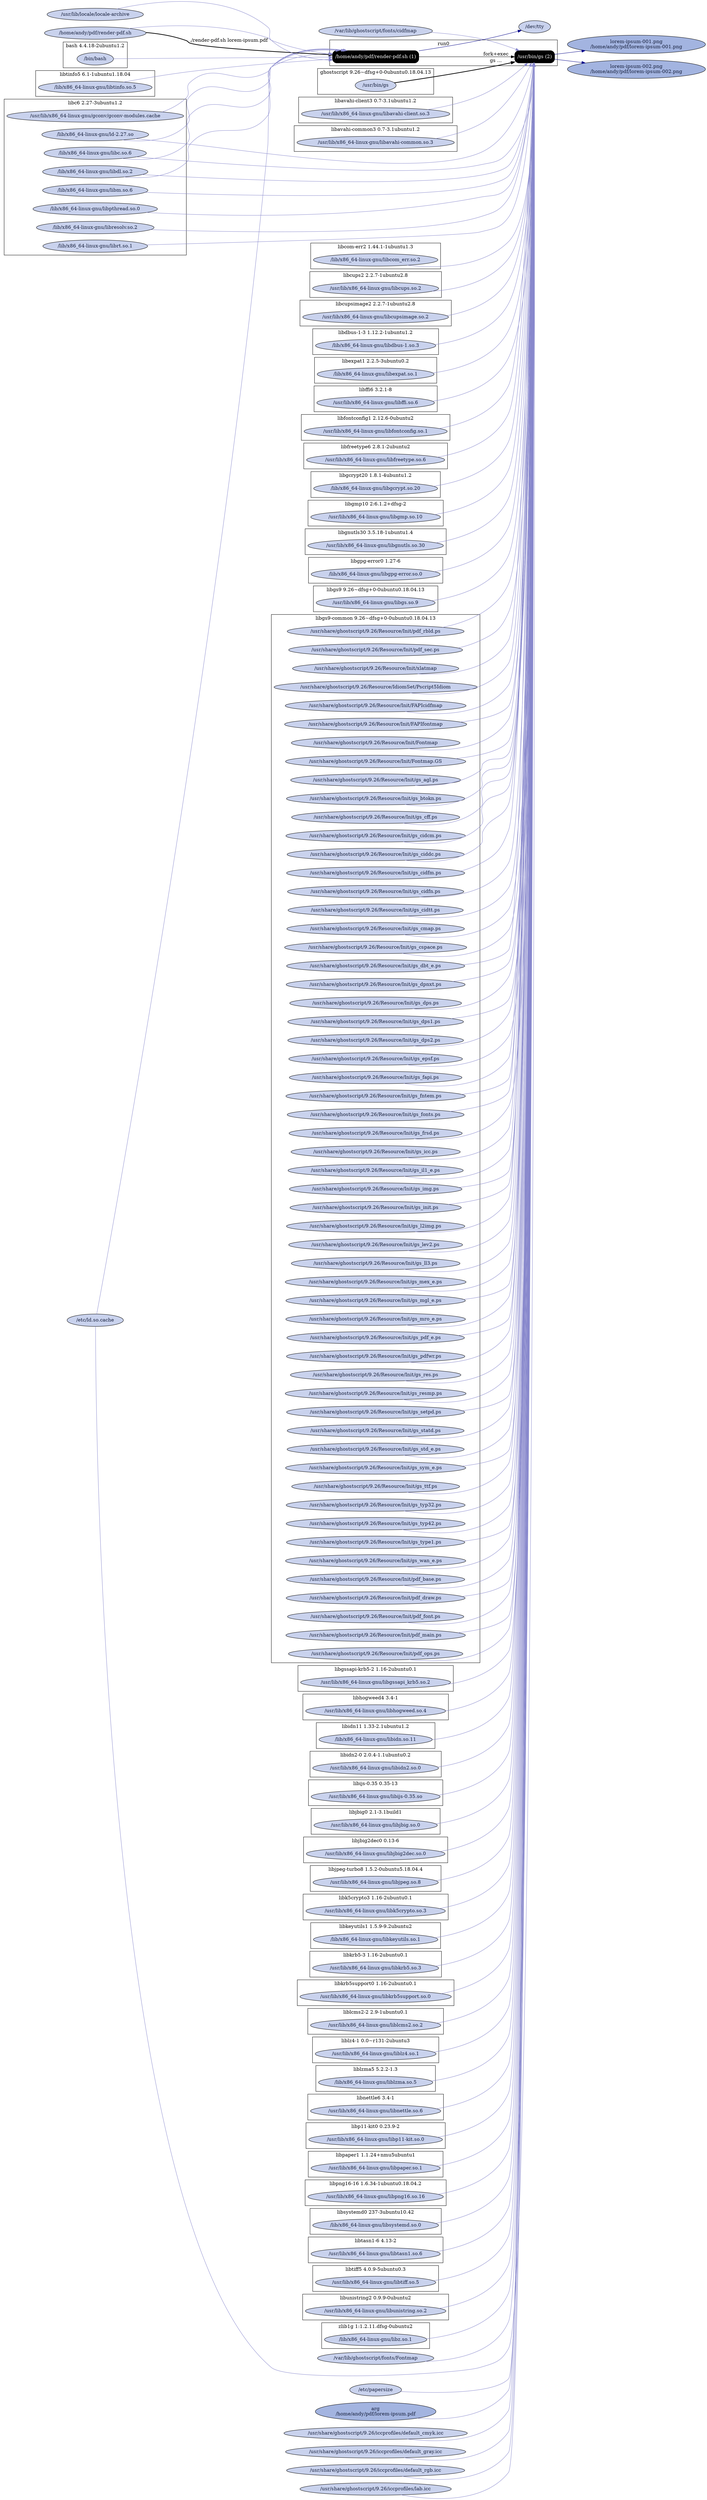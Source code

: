 digraph G {
    rankdir=LR;

    /* programs */
    node [shape=box fontcolor=white fillcolor=black style="filled,rounded"];
    subgraph cluster_run0 {
        label="run0";
        prog0 [label="/home/andy/pdf/render-pdf.sh (1)"];
        prog1 [label="/usr/bin/gs (2)"];
        prog0 -> prog1 [label="fork+exec"];
    }

    node [shape=ellipse fontcolor="#131C39" fillcolor="#C9D2ED"];

    /* system packages */
    subgraph cluster_pkg0 {
        label="bash 4.4.18-2ubuntu1.2";
        "/bin/bash";
    }
    subgraph cluster_pkg1 {
        label="ghostscript 9.26~dfsg+0-0ubuntu0.18.04.13";
        "/usr/bin/gs";
    }
    subgraph cluster_pkg2 {
        label="libavahi-client3 0.7-3.1ubuntu1.2";
        "/usr/lib/x86_64-linux-gnu/libavahi-client.so.3";
    }
    subgraph cluster_pkg3 {
        label="libavahi-common3 0.7-3.1ubuntu1.2";
        "/usr/lib/x86_64-linux-gnu/libavahi-common.so.3";
    }
    subgraph cluster_pkg4 {
        label="libc6 2.27-3ubuntu1.2";
        "/lib/x86_64-linux-gnu/ld-2.27.so";
        "/lib/x86_64-linux-gnu/libc.so.6";
        "/lib/x86_64-linux-gnu/libdl.so.2";
        "/lib/x86_64-linux-gnu/libm.so.6";
        "/lib/x86_64-linux-gnu/libpthread.so.0";
        "/lib/x86_64-linux-gnu/libresolv.so.2";
        "/lib/x86_64-linux-gnu/librt.so.1";
        "/usr/lib/x86_64-linux-gnu/gconv/gconv-modules.cache";
    }
    subgraph cluster_pkg5 {
        label="libcom-err2 1.44.1-1ubuntu1.3";
        "/lib/x86_64-linux-gnu/libcom_err.so.2";
    }
    subgraph cluster_pkg6 {
        label="libcups2 2.2.7-1ubuntu2.8";
        "/usr/lib/x86_64-linux-gnu/libcups.so.2";
    }
    subgraph cluster_pkg7 {
        label="libcupsimage2 2.2.7-1ubuntu2.8";
        "/usr/lib/x86_64-linux-gnu/libcupsimage.so.2";
    }
    subgraph cluster_pkg8 {
        label="libdbus-1-3 1.12.2-1ubuntu1.2";
        "/lib/x86_64-linux-gnu/libdbus-1.so.3";
    }
    subgraph cluster_pkg9 {
        label="libexpat1 2.2.5-3ubuntu0.2";
        "/lib/x86_64-linux-gnu/libexpat.so.1";
    }
    subgraph cluster_pkg10 {
        label="libffi6 3.2.1-8";
        "/usr/lib/x86_64-linux-gnu/libffi.so.6";
    }
    subgraph cluster_pkg11 {
        label="libfontconfig1 2.12.6-0ubuntu2";
        "/usr/lib/x86_64-linux-gnu/libfontconfig.so.1";
    }
    subgraph cluster_pkg12 {
        label="libfreetype6 2.8.1-2ubuntu2";
        "/usr/lib/x86_64-linux-gnu/libfreetype.so.6";
    }
    subgraph cluster_pkg13 {
        label="libgcrypt20 1.8.1-4ubuntu1.2";
        "/lib/x86_64-linux-gnu/libgcrypt.so.20";
    }
    subgraph cluster_pkg14 {
        label="libgmp10 2:6.1.2+dfsg-2";
        "/usr/lib/x86_64-linux-gnu/libgmp.so.10";
    }
    subgraph cluster_pkg15 {
        label="libgnutls30 3.5.18-1ubuntu1.4";
        "/usr/lib/x86_64-linux-gnu/libgnutls.so.30";
    }
    subgraph cluster_pkg16 {
        label="libgpg-error0 1.27-6";
        "/lib/x86_64-linux-gnu/libgpg-error.so.0";
    }
    subgraph cluster_pkg17 {
        label="libgs9 9.26~dfsg+0-0ubuntu0.18.04.13";
        "/usr/lib/x86_64-linux-gnu/libgs.so.9";
    }
    subgraph cluster_pkg18 {
        label="libgs9-common 9.26~dfsg+0-0ubuntu0.18.04.13";
        "/usr/share/ghostscript/9.26/Resource/IdiomSet/Pscript5Idiom";
        "/usr/share/ghostscript/9.26/Resource/Init/FAPIcidfmap";
        "/usr/share/ghostscript/9.26/Resource/Init/FAPIfontmap";
        "/usr/share/ghostscript/9.26/Resource/Init/Fontmap";
        "/usr/share/ghostscript/9.26/Resource/Init/Fontmap.GS";
        "/usr/share/ghostscript/9.26/Resource/Init/gs_agl.ps";
        "/usr/share/ghostscript/9.26/Resource/Init/gs_btokn.ps";
        "/usr/share/ghostscript/9.26/Resource/Init/gs_cff.ps";
        "/usr/share/ghostscript/9.26/Resource/Init/gs_cidcm.ps";
        "/usr/share/ghostscript/9.26/Resource/Init/gs_ciddc.ps";
        "/usr/share/ghostscript/9.26/Resource/Init/gs_cidfm.ps";
        "/usr/share/ghostscript/9.26/Resource/Init/gs_cidfn.ps";
        "/usr/share/ghostscript/9.26/Resource/Init/gs_cidtt.ps";
        "/usr/share/ghostscript/9.26/Resource/Init/gs_cmap.ps";
        "/usr/share/ghostscript/9.26/Resource/Init/gs_cspace.ps";
        "/usr/share/ghostscript/9.26/Resource/Init/gs_dbt_e.ps";
        "/usr/share/ghostscript/9.26/Resource/Init/gs_dpnxt.ps";
        "/usr/share/ghostscript/9.26/Resource/Init/gs_dps.ps";
        "/usr/share/ghostscript/9.26/Resource/Init/gs_dps1.ps";
        "/usr/share/ghostscript/9.26/Resource/Init/gs_dps2.ps";
        "/usr/share/ghostscript/9.26/Resource/Init/gs_epsf.ps";
        "/usr/share/ghostscript/9.26/Resource/Init/gs_fapi.ps";
        "/usr/share/ghostscript/9.26/Resource/Init/gs_fntem.ps";
        "/usr/share/ghostscript/9.26/Resource/Init/gs_fonts.ps";
        "/usr/share/ghostscript/9.26/Resource/Init/gs_frsd.ps";
        "/usr/share/ghostscript/9.26/Resource/Init/gs_icc.ps";
        "/usr/share/ghostscript/9.26/Resource/Init/gs_il1_e.ps";
        "/usr/share/ghostscript/9.26/Resource/Init/gs_img.ps";
        "/usr/share/ghostscript/9.26/Resource/Init/gs_init.ps";
        "/usr/share/ghostscript/9.26/Resource/Init/gs_l2img.ps";
        "/usr/share/ghostscript/9.26/Resource/Init/gs_lev2.ps";
        "/usr/share/ghostscript/9.26/Resource/Init/gs_ll3.ps";
        "/usr/share/ghostscript/9.26/Resource/Init/gs_mex_e.ps";
        "/usr/share/ghostscript/9.26/Resource/Init/gs_mgl_e.ps";
        "/usr/share/ghostscript/9.26/Resource/Init/gs_mro_e.ps";
        "/usr/share/ghostscript/9.26/Resource/Init/gs_pdf_e.ps";
        "/usr/share/ghostscript/9.26/Resource/Init/gs_pdfwr.ps";
        "/usr/share/ghostscript/9.26/Resource/Init/gs_res.ps";
        "/usr/share/ghostscript/9.26/Resource/Init/gs_resmp.ps";
        "/usr/share/ghostscript/9.26/Resource/Init/gs_setpd.ps";
        "/usr/share/ghostscript/9.26/Resource/Init/gs_statd.ps";
        "/usr/share/ghostscript/9.26/Resource/Init/gs_std_e.ps";
        "/usr/share/ghostscript/9.26/Resource/Init/gs_sym_e.ps";
        "/usr/share/ghostscript/9.26/Resource/Init/gs_ttf.ps";
        "/usr/share/ghostscript/9.26/Resource/Init/gs_typ32.ps";
        "/usr/share/ghostscript/9.26/Resource/Init/gs_typ42.ps";
        "/usr/share/ghostscript/9.26/Resource/Init/gs_type1.ps";
        "/usr/share/ghostscript/9.26/Resource/Init/gs_wan_e.ps";
        "/usr/share/ghostscript/9.26/Resource/Init/pdf_base.ps";
        "/usr/share/ghostscript/9.26/Resource/Init/pdf_draw.ps";
        "/usr/share/ghostscript/9.26/Resource/Init/pdf_font.ps";
        "/usr/share/ghostscript/9.26/Resource/Init/pdf_main.ps";
        "/usr/share/ghostscript/9.26/Resource/Init/pdf_ops.ps";
        "/usr/share/ghostscript/9.26/Resource/Init/pdf_rbld.ps";
        "/usr/share/ghostscript/9.26/Resource/Init/pdf_sec.ps";
        "/usr/share/ghostscript/9.26/Resource/Init/xlatmap";
    }
    subgraph cluster_pkg19 {
        label="libgssapi-krb5-2 1.16-2ubuntu0.1";
        "/usr/lib/x86_64-linux-gnu/libgssapi_krb5.so.2";
    }
    subgraph cluster_pkg20 {
        label="libhogweed4 3.4-1";
        "/usr/lib/x86_64-linux-gnu/libhogweed.so.4";
    }
    subgraph cluster_pkg21 {
        label="libidn11 1.33-2.1ubuntu1.2";
        "/lib/x86_64-linux-gnu/libidn.so.11";
    }
    subgraph cluster_pkg22 {
        label="libidn2-0 2.0.4-1.1ubuntu0.2";
        "/usr/lib/x86_64-linux-gnu/libidn2.so.0";
    }
    subgraph cluster_pkg23 {
        label="libijs-0.35 0.35-13";
        "/usr/lib/x86_64-linux-gnu/libijs-0.35.so";
    }
    subgraph cluster_pkg24 {
        label="libjbig0 2.1-3.1build1";
        "/usr/lib/x86_64-linux-gnu/libjbig.so.0";
    }
    subgraph cluster_pkg25 {
        label="libjbig2dec0 0.13-6";
        "/usr/lib/x86_64-linux-gnu/libjbig2dec.so.0";
    }
    subgraph cluster_pkg26 {
        label="libjpeg-turbo8 1.5.2-0ubuntu5.18.04.4";
        "/usr/lib/x86_64-linux-gnu/libjpeg.so.8";
    }
    subgraph cluster_pkg27 {
        label="libk5crypto3 1.16-2ubuntu0.1";
        "/usr/lib/x86_64-linux-gnu/libk5crypto.so.3";
    }
    subgraph cluster_pkg28 {
        label="libkeyutils1 1.5.9-9.2ubuntu2";
        "/lib/x86_64-linux-gnu/libkeyutils.so.1";
    }
    subgraph cluster_pkg29 {
        label="libkrb5-3 1.16-2ubuntu0.1";
        "/usr/lib/x86_64-linux-gnu/libkrb5.so.3";
    }
    subgraph cluster_pkg30 {
        label="libkrb5support0 1.16-2ubuntu0.1";
        "/usr/lib/x86_64-linux-gnu/libkrb5support.so.0";
    }
    subgraph cluster_pkg31 {
        label="liblcms2-2 2.9-1ubuntu0.1";
        "/usr/lib/x86_64-linux-gnu/liblcms2.so.2";
    }
    subgraph cluster_pkg32 {
        label="liblz4-1 0.0~r131-2ubuntu3";
        "/usr/lib/x86_64-linux-gnu/liblz4.so.1";
    }
    subgraph cluster_pkg33 {
        label="liblzma5 5.2.2-1.3";
        "/lib/x86_64-linux-gnu/liblzma.so.5";
    }
    subgraph cluster_pkg34 {
        label="libnettle6 3.4-1";
        "/usr/lib/x86_64-linux-gnu/libnettle.so.6";
    }
    subgraph cluster_pkg35 {
        label="libp11-kit0 0.23.9-2";
        "/usr/lib/x86_64-linux-gnu/libp11-kit.so.0";
    }
    subgraph cluster_pkg36 {
        label="libpaper1 1.1.24+nmu5ubuntu1";
        "/usr/lib/x86_64-linux-gnu/libpaper.so.1";
    }
    subgraph cluster_pkg37 {
        label="libpng16-16 1.6.34-1ubuntu0.18.04.2";
        "/usr/lib/x86_64-linux-gnu/libpng16.so.16";
    }
    subgraph cluster_pkg38 {
        label="libsystemd0 237-3ubuntu10.42";
        "/lib/x86_64-linux-gnu/libsystemd.so.0";
    }
    subgraph cluster_pkg39 {
        label="libtasn1-6 4.13-2";
        "/usr/lib/x86_64-linux-gnu/libtasn1.so.6";
    }
    subgraph cluster_pkg40 {
        label="libtiff5 4.0.9-5ubuntu0.3";
        "/usr/lib/x86_64-linux-gnu/libtiff.so.5";
    }
    subgraph cluster_pkg41 {
        label="libtinfo5 6.1-1ubuntu1.18.04";
        "/lib/x86_64-linux-gnu/libtinfo.so.5";
    }
    subgraph cluster_pkg42 {
        label="libunistring2 0.9.9-0ubuntu2";
        "/usr/lib/x86_64-linux-gnu/libunistring.so.2";
    }
    subgraph cluster_pkg43 {
        label="zlib1g 1:1.2.11.dfsg-0ubuntu2";
        "/lib/x86_64-linux-gnu/libz.so.1";
    }

    /* other files */
    "/dev/tty";
    "/etc/ld.so.cache";
    "/etc/papersize";
    "/home/andy/pdf/lorem-ipsum-001.png" [fillcolor="#A3B4E0", label="lorem-ipsum-001.png\n/home/andy/pdf/lorem-ipsum-001.png"];
    "/home/andy/pdf/lorem-ipsum-002.png" [fillcolor="#A3B4E0", label="lorem-ipsum-002.png\n/home/andy/pdf/lorem-ipsum-002.png"];
    "/home/andy/pdf/lorem-ipsum.pdf" [fillcolor="#A3B4E0", label="arg\n/home/andy/pdf/lorem-ipsum.pdf"];
    "/home/andy/pdf/render-pdf.sh";
    "/usr/lib/locale/locale-archive";
    "/usr/share/ghostscript/9.26/iccprofiles/default_cmyk.icc";
    "/usr/share/ghostscript/9.26/iccprofiles/default_gray.icc";
    "/usr/share/ghostscript/9.26/iccprofiles/default_rgb.icc";
    "/usr/share/ghostscript/9.26/iccprofiles/lab.icc";
    "/var/lib/ghostscript/fonts/Fontmap";
    "/var/lib/ghostscript/fonts/cidfmap";

    "/home/andy/pdf/render-pdf.sh" -> prog0 [style=bold, label="./render-pdf.sh lorem-ipsum.pdf"];
    "/bin/bash" -> prog0 [color="#8888CC"];
    "/lib/x86_64-linux-gnu/ld-2.27.so" -> prog0 [color="#8888CC"];
    "/etc/ld.so.cache" -> prog0 [color="#8888CC"];
    "/lib/x86_64-linux-gnu/libtinfo.so.5" -> prog0 [color="#8888CC"];
    "/lib/x86_64-linux-gnu/libdl.so.2" -> prog0 [color="#8888CC"];
    "/lib/x86_64-linux-gnu/libc.so.6" -> prog0 [color="#8888CC"];
    prog0 -> "/dev/tty" [color="#000088"];
    "/usr/lib/locale/locale-archive" -> prog0 [color="#8888CC"];
    "/usr/lib/x86_64-linux-gnu/gconv/gconv-modules.cache" -> prog0 [color="#8888CC"];
    "/home/andy/pdf/render-pdf.sh" -> prog0 [color="#8888CC"];
    "/usr/bin/gs" -> prog1 [style=bold, label="gs ..."];
    "/lib/x86_64-linux-gnu/ld-2.27.so" -> prog1 [color="#8888CC"];
    "/etc/ld.so.cache" -> prog1 [color="#8888CC"];
    "/usr/lib/x86_64-linux-gnu/libgs.so.9" -> prog1 [color="#8888CC"];
    "/lib/x86_64-linux-gnu/libc.so.6" -> prog1 [color="#8888CC"];
    "/usr/lib/x86_64-linux-gnu/libtiff.so.5" -> prog1 [color="#8888CC"];
    "/usr/lib/x86_64-linux-gnu/libcupsimage.so.2" -> prog1 [color="#8888CC"];
    "/usr/lib/x86_64-linux-gnu/libcups.so.2" -> prog1 [color="#8888CC"];
    "/usr/lib/x86_64-linux-gnu/libijs-0.35.so" -> prog1 [color="#8888CC"];
    "/usr/lib/x86_64-linux-gnu/libpng16.so.16" -> prog1 [color="#8888CC"];
    "/usr/lib/x86_64-linux-gnu/libjbig2dec.so.0" -> prog1 [color="#8888CC"];
    "/usr/lib/x86_64-linux-gnu/libjpeg.so.8" -> prog1 [color="#8888CC"];
    "/lib/x86_64-linux-gnu/libz.so.1" -> prog1 [color="#8888CC"];
    "/usr/lib/x86_64-linux-gnu/liblcms2.so.2" -> prog1 [color="#8888CC"];
    "/lib/x86_64-linux-gnu/libm.so.6" -> prog1 [color="#8888CC"];
    "/lib/x86_64-linux-gnu/libdl.so.2" -> prog1 [color="#8888CC"];
    "/lib/x86_64-linux-gnu/libidn.so.11" -> prog1 [color="#8888CC"];
    "/usr/lib/x86_64-linux-gnu/libpaper.so.1" -> prog1 [color="#8888CC"];
    "/usr/lib/x86_64-linux-gnu/libfontconfig.so.1" -> prog1 [color="#8888CC"];
    "/usr/lib/x86_64-linux-gnu/libfreetype.so.6" -> prog1 [color="#8888CC"];
    "/lib/x86_64-linux-gnu/libpthread.so.0" -> prog1 [color="#8888CC"];
    "/lib/x86_64-linux-gnu/liblzma.so.5" -> prog1 [color="#8888CC"];
    "/usr/lib/x86_64-linux-gnu/libjbig.so.0" -> prog1 [color="#8888CC"];
    "/usr/lib/x86_64-linux-gnu/libgssapi_krb5.so.2" -> prog1 [color="#8888CC"];
    "/usr/lib/x86_64-linux-gnu/libgnutls.so.30" -> prog1 [color="#8888CC"];
    "/usr/lib/x86_64-linux-gnu/libavahi-common.so.3" -> prog1 [color="#8888CC"];
    "/usr/lib/x86_64-linux-gnu/libavahi-client.so.3" -> prog1 [color="#8888CC"];
    "/lib/x86_64-linux-gnu/libexpat.so.1" -> prog1 [color="#8888CC"];
    "/usr/lib/x86_64-linux-gnu/libkrb5.so.3" -> prog1 [color="#8888CC"];
    "/usr/lib/x86_64-linux-gnu/libk5crypto.so.3" -> prog1 [color="#8888CC"];
    "/lib/x86_64-linux-gnu/libcom_err.so.2" -> prog1 [color="#8888CC"];
    "/usr/lib/x86_64-linux-gnu/libkrb5support.so.0" -> prog1 [color="#8888CC"];
    "/usr/lib/x86_64-linux-gnu/libp11-kit.so.0" -> prog1 [color="#8888CC"];
    "/usr/lib/x86_64-linux-gnu/libidn2.so.0" -> prog1 [color="#8888CC"];
    "/usr/lib/x86_64-linux-gnu/libunistring.so.2" -> prog1 [color="#8888CC"];
    "/usr/lib/x86_64-linux-gnu/libtasn1.so.6" -> prog1 [color="#8888CC"];
    "/usr/lib/x86_64-linux-gnu/libnettle.so.6" -> prog1 [color="#8888CC"];
    "/usr/lib/x86_64-linux-gnu/libhogweed.so.4" -> prog1 [color="#8888CC"];
    "/usr/lib/x86_64-linux-gnu/libgmp.so.10" -> prog1 [color="#8888CC"];
    "/lib/x86_64-linux-gnu/libdbus-1.so.3" -> prog1 [color="#8888CC"];
    "/lib/x86_64-linux-gnu/libkeyutils.so.1" -> prog1 [color="#8888CC"];
    "/lib/x86_64-linux-gnu/libresolv.so.2" -> prog1 [color="#8888CC"];
    "/usr/lib/x86_64-linux-gnu/libffi.so.6" -> prog1 [color="#8888CC"];
    "/lib/x86_64-linux-gnu/libsystemd.so.0" -> prog1 [color="#8888CC"];
    "/lib/x86_64-linux-gnu/librt.so.1" -> prog1 [color="#8888CC"];
    "/usr/lib/x86_64-linux-gnu/liblz4.so.1" -> prog1 [color="#8888CC"];
    "/lib/x86_64-linux-gnu/libgcrypt.so.20" -> prog1 [color="#8888CC"];
    "/lib/x86_64-linux-gnu/libgpg-error.so.0" -> prog1 [color="#8888CC"];
    "/usr/share/ghostscript/9.26/Resource/Init/gs_init.ps" -> prog1 [color="#8888CC"];
    "/usr/share/ghostscript/9.26/Resource/Init/gs_std_e.ps" -> prog1 [color="#8888CC"];
    "/usr/share/ghostscript/9.26/Resource/Init/gs_il1_e.ps" -> prog1 [color="#8888CC"];
    "/usr/share/ghostscript/9.26/Resource/Init/gs_statd.ps" -> prog1 [color="#8888CC"];
    "/usr/share/ghostscript/9.26/Resource/Init/gs_fonts.ps" -> prog1 [color="#8888CC"];
    "/usr/share/ghostscript/9.26/Resource/Init/gs_cspace.ps" -> prog1 [color="#8888CC"];
    "/usr/share/ghostscript/9.26/Resource/Init/gs_img.ps" -> prog1 [color="#8888CC"];
    "/usr/share/ghostscript/9.26/Resource/Init/gs_btokn.ps" -> prog1 [color="#8888CC"];
    "/usr/share/ghostscript/9.26/Resource/Init/gs_dps1.ps" -> prog1 [color="#8888CC"];
    "/usr/share/ghostscript/9.26/Resource/Init/gs_dps2.ps" -> prog1 [color="#8888CC"];
    "/usr/share/ghostscript/9.26/Resource/Init/gs_agl.ps" -> prog1 [color="#8888CC"];
    "/usr/share/ghostscript/9.26/Resource/Init/gs_type1.ps" -> prog1 [color="#8888CC"];
    "/usr/share/ghostscript/9.26/Resource/Init/gs_lev2.ps" -> prog1 [color="#8888CC"];
    "/usr/share/ghostscript/9.26/Resource/Init/gs_res.ps" -> prog1 [color="#8888CC"];
    "/usr/share/ghostscript/9.26/Resource/Init/gs_resmp.ps" -> prog1 [color="#8888CC"];
    "/usr/share/ghostscript/9.26/Resource/Init/gs_typ42.ps" -> prog1 [color="#8888CC"];
    "/usr/share/ghostscript/9.26/Resource/Init/gs_cidfn.ps" -> prog1 [color="#8888CC"];
    "/usr/share/ghostscript/9.26/Resource/Init/gs_ciddc.ps" -> prog1 [color="#8888CC"];
    "/usr/share/ghostscript/9.26/Resource/Init/gs_cidcm.ps" -> prog1 [color="#8888CC"];
    "/usr/share/ghostscript/9.26/Resource/Init/gs_fntem.ps" -> prog1 [color="#8888CC"];
    "/usr/share/ghostscript/9.26/Resource/Init/xlatmap" -> prog1 [color="#8888CC"];
    "/usr/share/ghostscript/9.26/Resource/Init/gs_sym_e.ps" -> prog1 [color="#8888CC"];
    "/usr/share/ghostscript/9.26/Resource/Init/gs_dbt_e.ps" -> prog1 [color="#8888CC"];
    "/usr/share/ghostscript/9.26/Resource/Init/gs_cidtt.ps" -> prog1 [color="#8888CC"];
    "/usr/share/ghostscript/9.26/Resource/Init/gs_cidfm.ps" -> prog1 [color="#8888CC"];
    "/var/lib/ghostscript/fonts/cidfmap" -> prog1 [color="#8888CC"];
    "/usr/share/ghostscript/9.26/Resource/Init/gs_cmap.ps" -> prog1 [color="#8888CC"];
    "/usr/share/ghostscript/9.26/Resource/Init/gs_setpd.ps" -> prog1 [color="#8888CC"];
    "/usr/share/ghostscript/9.26/Resource/Init/gs_fapi.ps" -> prog1 [color="#8888CC"];
    "/usr/share/ghostscript/9.26/Resource/Init/FAPIfontmap" -> prog1 [color="#8888CC"];
    "/usr/share/ghostscript/9.26/Resource/Init/FAPIcidfmap" -> prog1 [color="#8888CC"];
    "/usr/share/ghostscript/9.26/Resource/Init/gs_typ32.ps" -> prog1 [color="#8888CC"];
    "/usr/share/ghostscript/9.26/Resource/Init/gs_frsd.ps" -> prog1 [color="#8888CC"];
    "/usr/share/ghostscript/9.26/Resource/Init/gs_ll3.ps" -> prog1 [color="#8888CC"];
    "/usr/share/ghostscript/9.26/Resource/IdiomSet/Pscript5Idiom" -> prog1 [color="#8888CC"];
    "/usr/share/ghostscript/9.26/Resource/Init/gs_icc.ps" -> prog1 [color="#8888CC"];
    "/usr/share/ghostscript/9.26/Resource/Init/gs_mex_e.ps" -> prog1 [color="#8888CC"];
    "/usr/share/ghostscript/9.26/Resource/Init/gs_mro_e.ps" -> prog1 [color="#8888CC"];
    "/usr/share/ghostscript/9.26/Resource/Init/gs_pdf_e.ps" -> prog1 [color="#8888CC"];
    "/usr/share/ghostscript/9.26/Resource/Init/gs_wan_e.ps" -> prog1 [color="#8888CC"];
    "/usr/share/ghostscript/9.26/Resource/Init/pdf_ops.ps" -> prog1 [color="#8888CC"];
    "/usr/share/ghostscript/9.26/Resource/Init/gs_l2img.ps" -> prog1 [color="#8888CC"];
    "/usr/share/ghostscript/9.26/Resource/Init/pdf_rbld.ps" -> prog1 [color="#8888CC"];
    "/usr/share/ghostscript/9.26/Resource/Init/pdf_base.ps" -> prog1 [color="#8888CC"];
    "/usr/share/ghostscript/9.26/Resource/Init/pdf_draw.ps" -> prog1 [color="#8888CC"];
    "/usr/share/ghostscript/9.26/Resource/Init/pdf_font.ps" -> prog1 [color="#8888CC"];
    "/usr/share/ghostscript/9.26/Resource/Init/pdf_main.ps" -> prog1 [color="#8888CC"];
    "/usr/share/ghostscript/9.26/Resource/Init/pdf_sec.ps" -> prog1 [color="#8888CC"];
    "/usr/share/ghostscript/9.26/Resource/Init/gs_cff.ps" -> prog1 [color="#8888CC"];
    "/usr/share/ghostscript/9.26/Resource/Init/gs_mgl_e.ps" -> prog1 [color="#8888CC"];
    "/usr/share/ghostscript/9.26/Resource/Init/gs_ttf.ps" -> prog1 [color="#8888CC"];
    "/usr/share/ghostscript/9.26/Resource/Init/gs_dps.ps" -> prog1 [color="#8888CC"];
    "/usr/share/ghostscript/9.26/Resource/Init/gs_dpnxt.ps" -> prog1 [color="#8888CC"];
    "/usr/share/ghostscript/9.26/Resource/Init/gs_epsf.ps" -> prog1 [color="#8888CC"];
    "/usr/share/ghostscript/9.26/Resource/Init/gs_pdfwr.ps" -> prog1 [color="#8888CC"];
    "/usr/share/ghostscript/9.26/Resource/Init/Fontmap" -> prog1 [color="#8888CC"];
    "/usr/share/ghostscript/9.26/Resource/Init/Fontmap.GS" -> prog1 [color="#8888CC"];
    "/var/lib/ghostscript/fonts/Fontmap" -> prog1 [color="#8888CC"];
    "/etc/papersize" -> prog1 [color="#8888CC"];
    "/usr/share/ghostscript/9.26/iccprofiles/default_gray.icc" -> prog1 [color="#8888CC"];
    "/usr/share/ghostscript/9.26/iccprofiles/default_rgb.icc" -> prog1 [color="#8888CC"];
    "/usr/share/ghostscript/9.26/iccprofiles/default_cmyk.icc" -> prog1 [color="#8888CC"];
    "/usr/share/ghostscript/9.26/iccprofiles/lab.icc" -> prog1 [color="#8888CC"];
    "/home/andy/pdf/lorem-ipsum.pdf" -> prog1 [color="#8888CC"];
    prog1 -> "/home/andy/pdf/lorem-ipsum-001.png" [color="#000088"];
    prog1 -> "/home/andy/pdf/lorem-ipsum-002.png" [color="#000088"];
}
